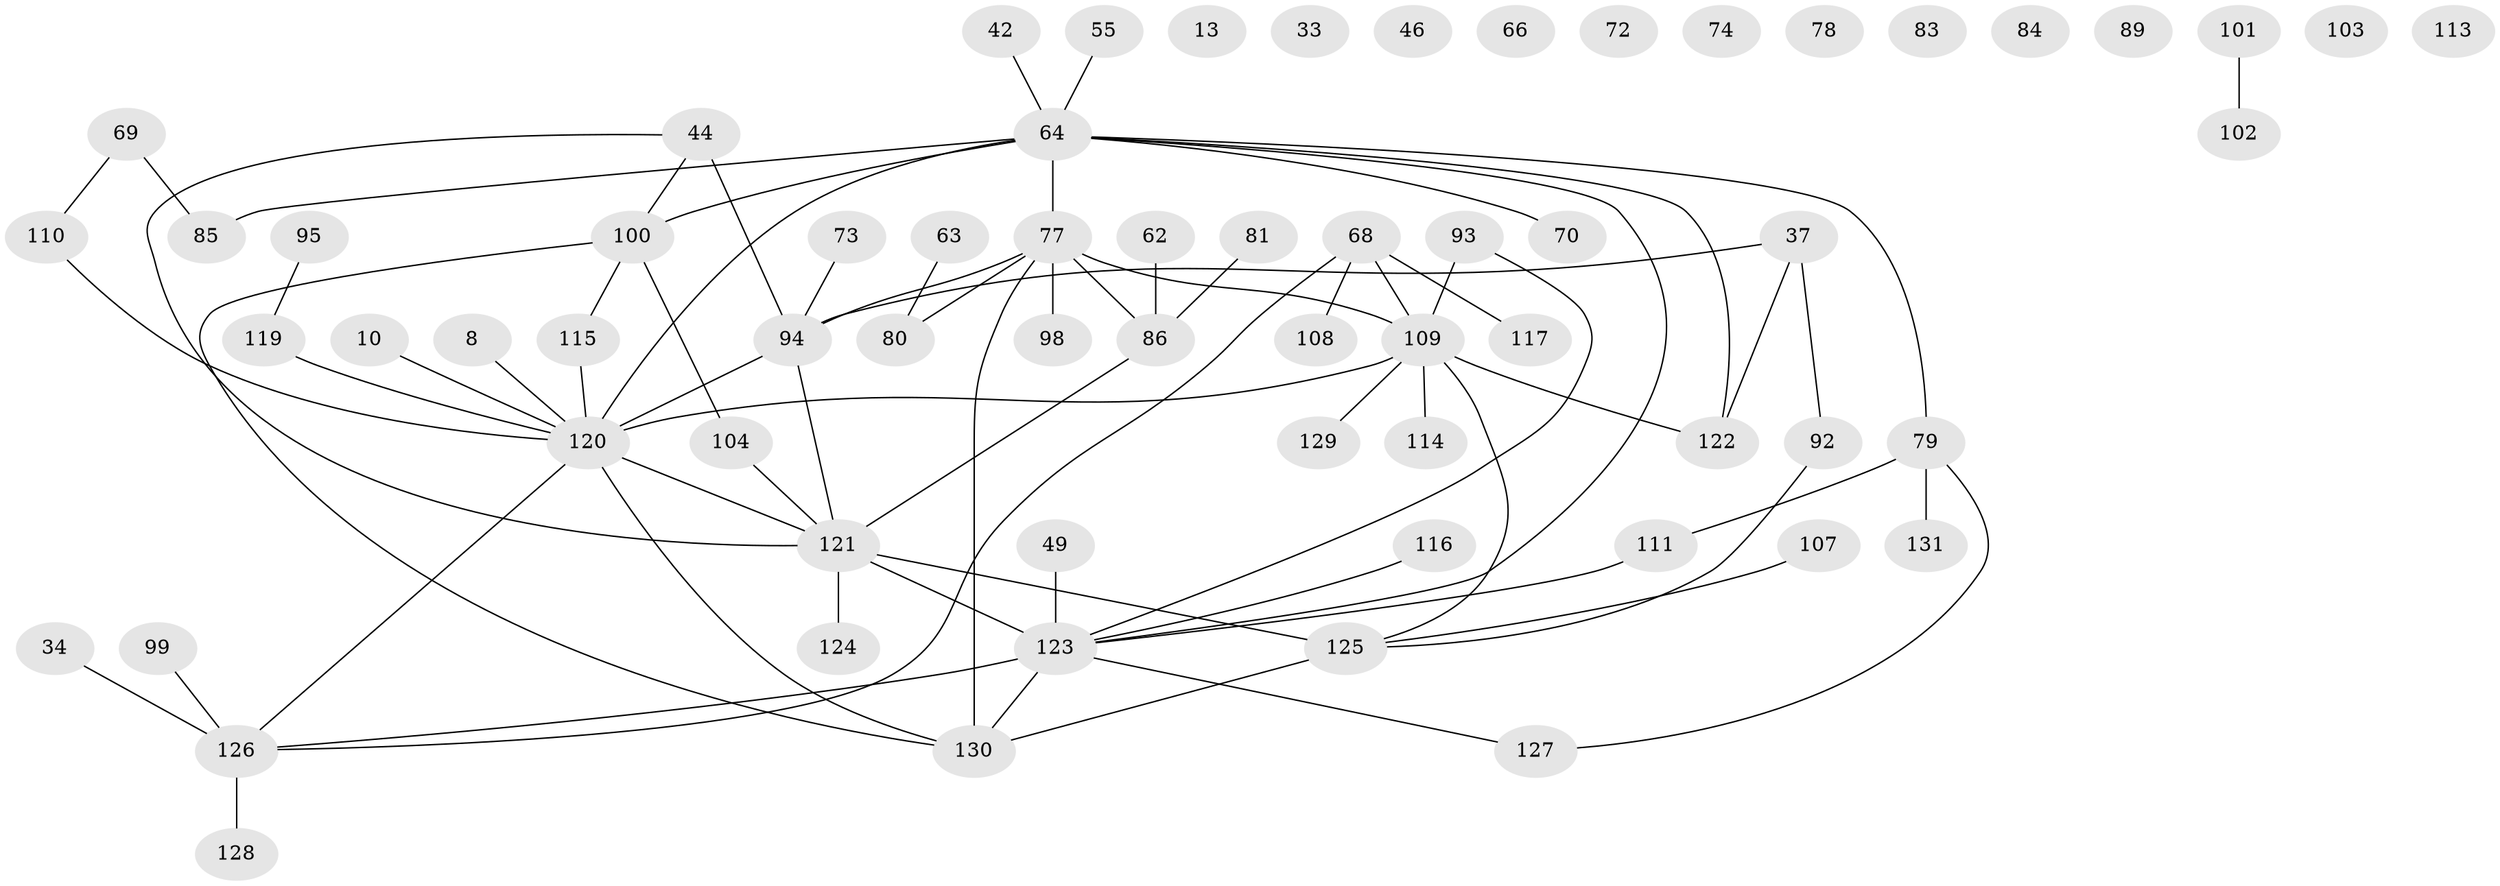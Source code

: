 // original degree distribution, {4: 0.12213740458015267, 6: 0.03816793893129771, 3: 0.22137404580152673, 1: 0.2748091603053435, 2: 0.1984732824427481, 0: 0.0916030534351145, 7: 0.015267175572519083, 5: 0.03816793893129771}
// Generated by graph-tools (version 1.1) at 2025/38/03/09/25 04:38:48]
// undirected, 65 vertices, 74 edges
graph export_dot {
graph [start="1"]
  node [color=gray90,style=filled];
  8;
  10;
  13;
  33;
  34;
  37;
  42;
  44;
  46;
  49;
  55 [super="+32"];
  62;
  63;
  64 [super="+57+2+24"];
  66;
  68;
  69;
  70;
  72;
  73;
  74;
  77 [super="+17+28"];
  78;
  79;
  80;
  81;
  83;
  84;
  85;
  86 [super="+14+50"];
  89;
  92 [super="+40+35"];
  93 [super="+3"];
  94 [super="+31"];
  95;
  98;
  99;
  100 [super="+11+41"];
  101;
  102;
  103;
  104;
  107;
  108 [super="+38"];
  109 [super="+47+96"];
  110 [super="+65+48"];
  111;
  113;
  114;
  115 [super="+56+59+76"];
  116;
  117;
  119 [super="+90"];
  120 [super="+97"];
  121 [super="+106"];
  122 [super="+75+87"];
  123 [super="+112+60+118"];
  124;
  125 [super="+105"];
  126 [super="+54"];
  127;
  128;
  129;
  130 [super="+67"];
  131;
  8 -- 120;
  10 -- 120;
  34 -- 126;
  37 -- 92;
  37 -- 94 [weight=2];
  37 -- 122;
  42 -- 64;
  44 -- 94 [weight=2];
  44 -- 100;
  44 -- 121;
  49 -- 123;
  55 -- 64;
  62 -- 86;
  63 -- 80;
  64 -- 77 [weight=2];
  64 -- 85;
  64 -- 100 [weight=3];
  64 -- 70;
  64 -- 79;
  64 -- 120;
  64 -- 122;
  64 -- 123;
  68 -- 108;
  68 -- 117;
  68 -- 126;
  68 -- 109;
  69 -- 85;
  69 -- 110;
  73 -- 94;
  77 -- 80;
  77 -- 94;
  77 -- 98;
  77 -- 109 [weight=2];
  77 -- 86;
  77 -- 130;
  79 -- 111;
  79 -- 127;
  79 -- 131;
  81 -- 86;
  86 -- 121;
  92 -- 125;
  93 -- 109;
  93 -- 123;
  94 -- 120 [weight=2];
  94 -- 121;
  95 -- 119;
  99 -- 126;
  100 -- 104;
  100 -- 115;
  100 -- 130 [weight=2];
  101 -- 102;
  104 -- 121;
  107 -- 125;
  109 -- 120;
  109 -- 129;
  109 -- 114;
  109 -- 122;
  109 -- 125;
  110 -- 120;
  111 -- 123;
  115 -- 120;
  116 -- 123;
  119 -- 120;
  120 -- 121;
  120 -- 126 [weight=2];
  120 -- 130 [weight=2];
  121 -- 125;
  121 -- 124;
  121 -- 123 [weight=3];
  123 -- 127;
  123 -- 130 [weight=2];
  123 -- 126;
  125 -- 130 [weight=2];
  126 -- 128;
}
